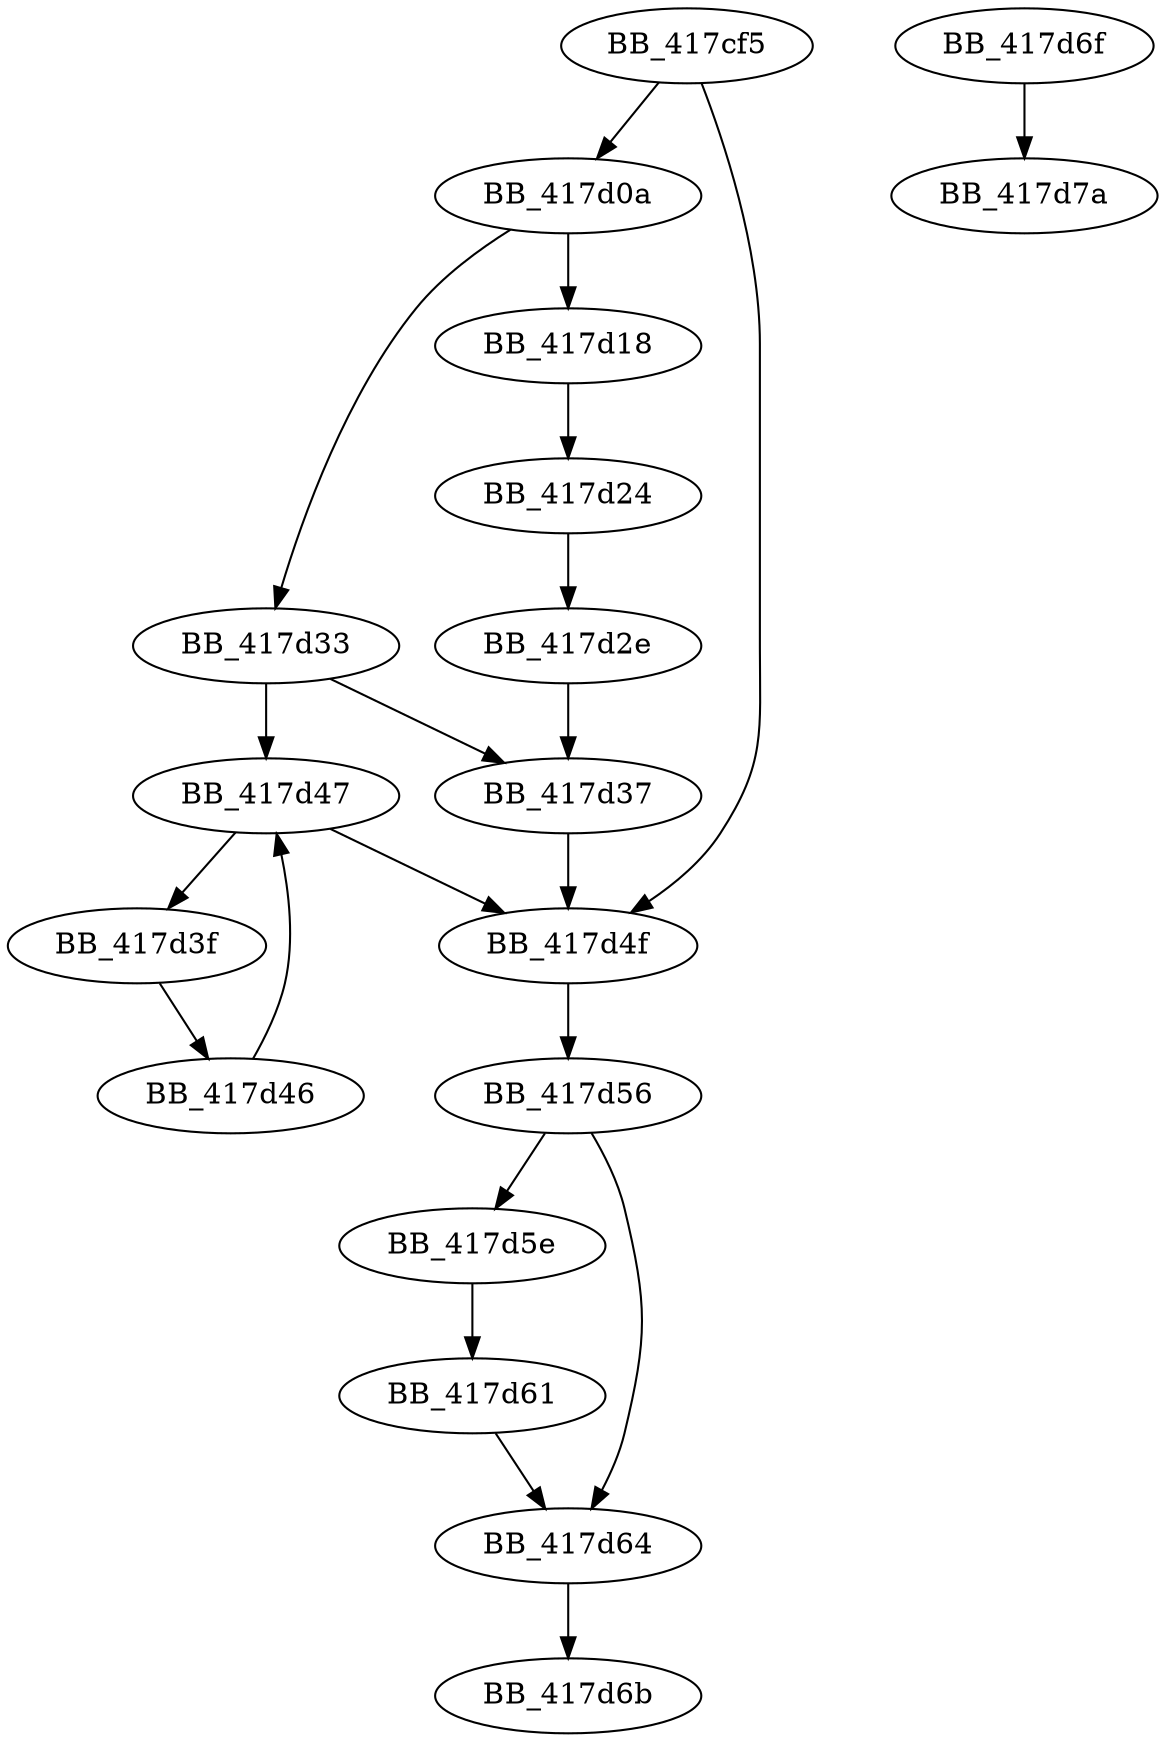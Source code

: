 DiGraph __Call_once{
BB_417cf5->BB_417d0a
BB_417cf5->BB_417d4f
BB_417d0a->BB_417d18
BB_417d0a->BB_417d33
BB_417d18->BB_417d24
BB_417d24->BB_417d2e
BB_417d2e->BB_417d37
BB_417d33->BB_417d37
BB_417d33->BB_417d47
BB_417d37->BB_417d4f
BB_417d3f->BB_417d46
BB_417d46->BB_417d47
BB_417d47->BB_417d3f
BB_417d47->BB_417d4f
BB_417d4f->BB_417d56
BB_417d56->BB_417d5e
BB_417d56->BB_417d64
BB_417d5e->BB_417d61
BB_417d61->BB_417d64
BB_417d64->BB_417d6b
BB_417d6f->BB_417d7a
}
